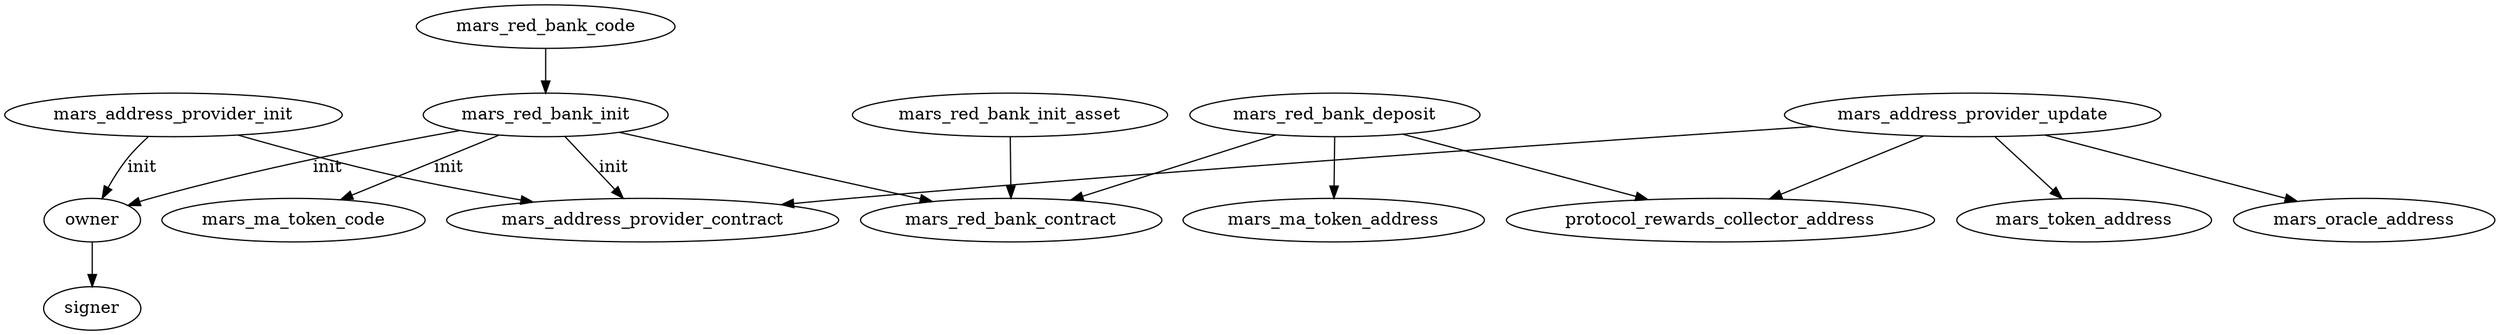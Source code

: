 digraph mars_protocol {
  owner -> signer

  mars_red_bank_code -> mars_red_bank_init

  mars_red_bank_init -> mars_red_bank_contract
  mars_red_bank_init -> mars_address_provider_contract [label="init"]
  mars_red_bank_init -> mars_ma_token_code [label="init"]
  mars_red_bank_init -> owner [label="init"]

  mars_address_provider_init -> owner [label="init"]
  mars_address_provider_init -> mars_address_provider_contract

  mars_address_provider_update -> mars_address_provider_contract
  mars_address_provider_update -> mars_token_address
  mars_address_provider_update -> mars_oracle_address
  mars_address_provider_update -> protocol_rewards_collector_address


  mars_red_bank_deposit -> mars_red_bank_contract
  mars_red_bank_deposit -> mars_ma_token_address
  mars_red_bank_deposit -> protocol_rewards_collector_address

  mars_red_bank_init_asset -> mars_red_bank_contract

}
